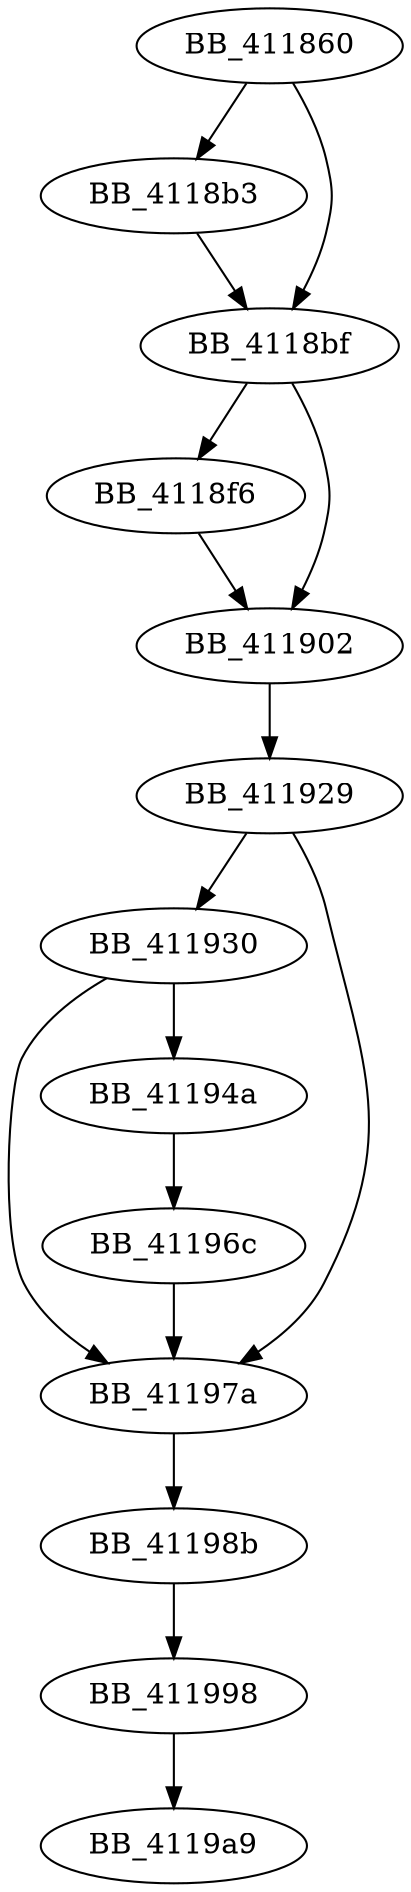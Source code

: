 DiGraph sub_411860{
BB_411860->BB_4118b3
BB_411860->BB_4118bf
BB_4118b3->BB_4118bf
BB_4118bf->BB_4118f6
BB_4118bf->BB_411902
BB_4118f6->BB_411902
BB_411902->BB_411929
BB_411929->BB_411930
BB_411929->BB_41197a
BB_411930->BB_41194a
BB_411930->BB_41197a
BB_41194a->BB_41196c
BB_41196c->BB_41197a
BB_41197a->BB_41198b
BB_41198b->BB_411998
BB_411998->BB_4119a9
}
